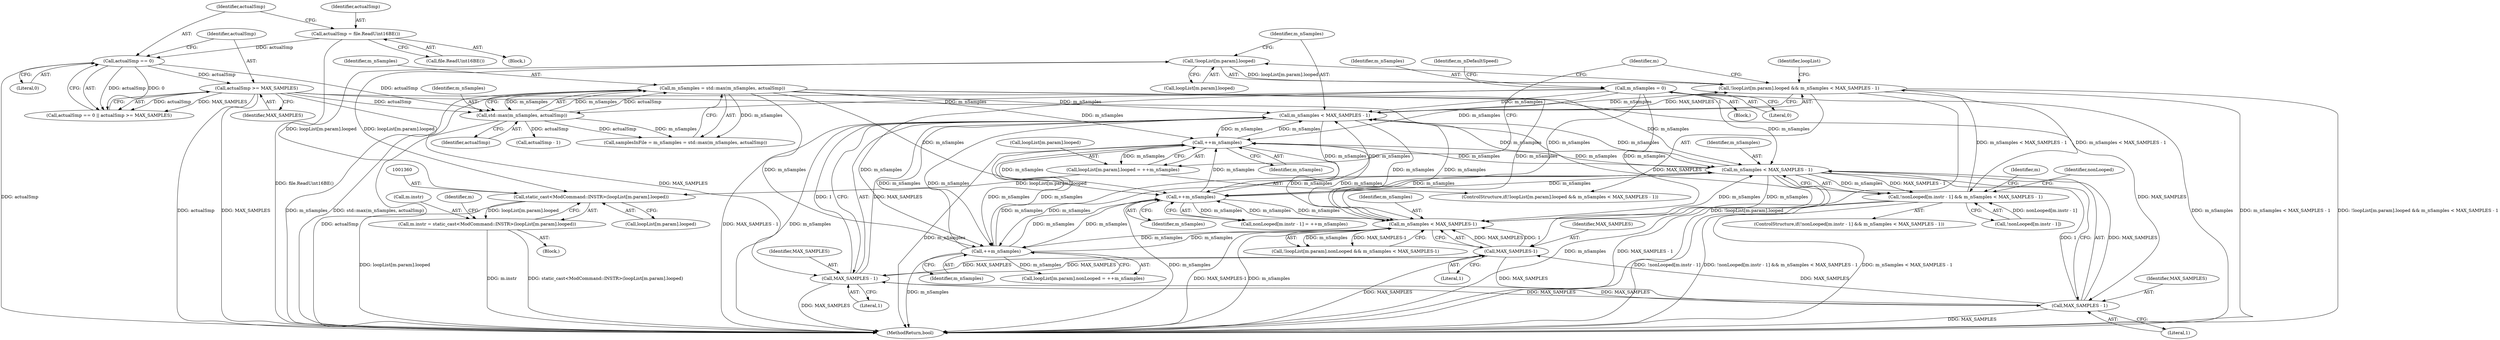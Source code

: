 digraph "0_openmpt_61fc6d3030a4d4283105cb5fb46b27b42fa5575e_1@array" {
"1001332" [label="(Call,!loopList[m.param].looped)"];
"1001359" [label="(Call,static_cast<ModCommand::INSTR>(loopList[m.param].looped))"];
"1001332" [label="(Call,!loopList[m.param].looped)"];
"1001345" [label="(Call,loopList[m.param].looped = ++m_nSamples)"];
"1001353" [label="(Call,++m_nSamples)"];
"1001438" [label="(Call,m_nSamples < MAX_SAMPLES - 1)"];
"1001451" [label="(Call,++m_nSamples)"];
"1001519" [label="(Call,m_nSamples < MAX_SAMPLES-1)"];
"1000254" [label="(Call,m_nSamples = std::max(m_nSamples, actualSmp))"];
"1000256" [label="(Call,std::max(m_nSamples, actualSmp))"];
"1000165" [label="(Call,m_nSamples = 0)"];
"1000222" [label="(Call,actualSmp == 0)"];
"1000217" [label="(Call,actualSmp = file.ReadUint16BE())"];
"1000225" [label="(Call,actualSmp >= MAX_SAMPLES)"];
"1001340" [label="(Call,m_nSamples < MAX_SAMPLES - 1)"];
"1001532" [label="(Call,++m_nSamples)"];
"1001342" [label="(Call,MAX_SAMPLES - 1)"];
"1001521" [label="(Call,MAX_SAMPLES-1)"];
"1001440" [label="(Call,MAX_SAMPLES - 1)"];
"1001331" [label="(Call,!loopList[m.param].looped && m_nSamples < MAX_SAMPLES - 1)"];
"1001429" [label="(Call,!nonLooped[m.instr - 1] && m_nSamples < MAX_SAMPLES - 1)"];
"1001355" [label="(Call,m.instr = static_cast<ModCommand::INSTR>(loopList[m.param].looped))"];
"1001519" [label="(Call,m_nSamples < MAX_SAMPLES-1)"];
"1001428" [label="(ControlStructure,if(!nonLooped[m.instr - 1] && m_nSamples < MAX_SAMPLES - 1))"];
"1001333" [label="(Call,loopList[m.param].looped)"];
"1000258" [label="(Identifier,actualSmp)"];
"1000222" [label="(Call,actualSmp == 0)"];
"1001344" [label="(Literal,1)"];
"1001357" [label="(Identifier,m)"];
"1001346" [label="(Call,loopList[m.param].looped)"];
"1000254" [label="(Call,m_nSamples = std::max(m_nSamples, actualSmp))"];
"1001523" [label="(Literal,1)"];
"1000136" [label="(Block,)"];
"1001452" [label="(Identifier,m_nSamples)"];
"1001430" [label="(Call,!nonLooped[m.instr - 1])"];
"1001442" [label="(Literal,1)"];
"1001341" [label="(Identifier,m_nSamples)"];
"1001359" [label="(Call,static_cast<ModCommand::INSTR>(loopList[m.param].looped))"];
"1000252" [label="(Call,samplesInFile = m_nSamples = std::max(m_nSamples, actualSmp))"];
"1001356" [label="(Call,m.instr)"];
"1000255" [label="(Identifier,m_nSamples)"];
"1002182" [label="(MethodReturn,bool)"];
"1001354" [label="(Identifier,m_nSamples)"];
"1001522" [label="(Identifier,MAX_SAMPLES)"];
"1001533" [label="(Identifier,m_nSamples)"];
"1001329" [label="(Block,)"];
"1001355" [label="(Call,m.instr = static_cast<ModCommand::INSTR>(loopList[m.param].looped))"];
"1001331" [label="(Call,!loopList[m.param].looped && m_nSamples < MAX_SAMPLES - 1)"];
"1001361" [label="(Call,loopList[m.param].looped)"];
"1000219" [label="(Call,file.ReadUint16BE())"];
"1001455" [label="(Identifier,m)"];
"1000218" [label="(Identifier,actualSmp)"];
"1001429" [label="(Call,!nonLooped[m.instr - 1] && m_nSamples < MAX_SAMPLES - 1)"];
"1001532" [label="(Call,++m_nSamples)"];
"1000221" [label="(Call,actualSmp == 0 || actualSmp >= MAX_SAMPLES)"];
"1001345" [label="(Call,loopList[m.param].looped = ++m_nSamples)"];
"1001348" [label="(Identifier,loopList)"];
"1000169" [label="(Identifier,m_nDefaultSpeed)"];
"1000257" [label="(Identifier,m_nSamples)"];
"1000226" [label="(Identifier,actualSmp)"];
"1000223" [label="(Identifier,actualSmp)"];
"1001438" [label="(Call,m_nSamples < MAX_SAMPLES - 1)"];
"1000360" [label="(Call,actualSmp - 1)"];
"1001332" [label="(Call,!loopList[m.param].looped)"];
"1001441" [label="(Identifier,MAX_SAMPLES)"];
"1001330" [label="(ControlStructure,if(!loopList[m.param].looped && m_nSamples < MAX_SAMPLES - 1))"];
"1001353" [label="(Call,++m_nSamples)"];
"1001510" [label="(Call,!loopList[m.param].nonLooped && m_nSamples < MAX_SAMPLES-1)"];
"1000166" [label="(Identifier,m_nSamples)"];
"1001520" [label="(Identifier,m_nSamples)"];
"1000225" [label="(Call,actualSmp >= MAX_SAMPLES)"];
"1000217" [label="(Call,actualSmp = file.ReadUint16BE())"];
"1001342" [label="(Call,MAX_SAMPLES - 1)"];
"1001340" [label="(Call,m_nSamples < MAX_SAMPLES - 1)"];
"1000227" [label="(Identifier,MAX_SAMPLES)"];
"1001451" [label="(Call,++m_nSamples)"];
"1000165" [label="(Call,m_nSamples = 0)"];
"1001440" [label="(Call,MAX_SAMPLES - 1)"];
"1000215" [label="(Block,)"];
"1000256" [label="(Call,std::max(m_nSamples, actualSmp))"];
"1001521" [label="(Call,MAX_SAMPLES-1)"];
"1001439" [label="(Identifier,m_nSamples)"];
"1001370" [label="(Identifier,m)"];
"1001343" [label="(Identifier,MAX_SAMPLES)"];
"1001443" [label="(Call,nonLooped[m.instr - 1] = ++m_nSamples)"];
"1000224" [label="(Literal,0)"];
"1001524" [label="(Call,loopList[m.param].nonLooped = ++m_nSamples)"];
"1000167" [label="(Literal,0)"];
"1001445" [label="(Identifier,nonLooped)"];
"1001332" -> "1001331"  [label="AST: "];
"1001332" -> "1001333"  [label="CFG: "];
"1001333" -> "1001332"  [label="AST: "];
"1001341" -> "1001332"  [label="CFG: "];
"1001331" -> "1001332"  [label="CFG: "];
"1001332" -> "1001331"  [label="DDG: loopList[m.param].looped"];
"1001359" -> "1001332"  [label="DDG: loopList[m.param].looped"];
"1001332" -> "1001359"  [label="DDG: loopList[m.param].looped"];
"1001359" -> "1001355"  [label="AST: "];
"1001359" -> "1001361"  [label="CFG: "];
"1001360" -> "1001359"  [label="AST: "];
"1001361" -> "1001359"  [label="AST: "];
"1001355" -> "1001359"  [label="CFG: "];
"1001359" -> "1002182"  [label="DDG: loopList[m.param].looped"];
"1001359" -> "1001355"  [label="DDG: loopList[m.param].looped"];
"1001345" -> "1001359"  [label="DDG: loopList[m.param].looped"];
"1001345" -> "1001330"  [label="AST: "];
"1001345" -> "1001353"  [label="CFG: "];
"1001346" -> "1001345"  [label="AST: "];
"1001353" -> "1001345"  [label="AST: "];
"1001357" -> "1001345"  [label="CFG: "];
"1001353" -> "1001345"  [label="DDG: m_nSamples"];
"1001353" -> "1001354"  [label="CFG: "];
"1001354" -> "1001353"  [label="AST: "];
"1001353" -> "1002182"  [label="DDG: m_nSamples"];
"1001353" -> "1001340"  [label="DDG: m_nSamples"];
"1001438" -> "1001353"  [label="DDG: m_nSamples"];
"1001451" -> "1001353"  [label="DDG: m_nSamples"];
"1001519" -> "1001353"  [label="DDG: m_nSamples"];
"1000254" -> "1001353"  [label="DDG: m_nSamples"];
"1001340" -> "1001353"  [label="DDG: m_nSamples"];
"1000165" -> "1001353"  [label="DDG: m_nSamples"];
"1001532" -> "1001353"  [label="DDG: m_nSamples"];
"1001353" -> "1001438"  [label="DDG: m_nSamples"];
"1001353" -> "1001451"  [label="DDG: m_nSamples"];
"1001353" -> "1001519"  [label="DDG: m_nSamples"];
"1001353" -> "1001532"  [label="DDG: m_nSamples"];
"1001438" -> "1001429"  [label="AST: "];
"1001438" -> "1001440"  [label="CFG: "];
"1001439" -> "1001438"  [label="AST: "];
"1001440" -> "1001438"  [label="AST: "];
"1001429" -> "1001438"  [label="CFG: "];
"1001438" -> "1002182"  [label="DDG: m_nSamples"];
"1001438" -> "1002182"  [label="DDG: MAX_SAMPLES - 1"];
"1001438" -> "1001340"  [label="DDG: m_nSamples"];
"1001438" -> "1001429"  [label="DDG: m_nSamples"];
"1001438" -> "1001429"  [label="DDG: MAX_SAMPLES - 1"];
"1001451" -> "1001438"  [label="DDG: m_nSamples"];
"1001519" -> "1001438"  [label="DDG: m_nSamples"];
"1000254" -> "1001438"  [label="DDG: m_nSamples"];
"1001340" -> "1001438"  [label="DDG: m_nSamples"];
"1000165" -> "1001438"  [label="DDG: m_nSamples"];
"1001532" -> "1001438"  [label="DDG: m_nSamples"];
"1001440" -> "1001438"  [label="DDG: MAX_SAMPLES"];
"1001440" -> "1001438"  [label="DDG: 1"];
"1001438" -> "1001451"  [label="DDG: m_nSamples"];
"1001438" -> "1001519"  [label="DDG: m_nSamples"];
"1001438" -> "1001532"  [label="DDG: m_nSamples"];
"1001451" -> "1001443"  [label="AST: "];
"1001451" -> "1001452"  [label="CFG: "];
"1001452" -> "1001451"  [label="AST: "];
"1001443" -> "1001451"  [label="CFG: "];
"1001451" -> "1002182"  [label="DDG: m_nSamples"];
"1001451" -> "1001340"  [label="DDG: m_nSamples"];
"1001451" -> "1001443"  [label="DDG: m_nSamples"];
"1001519" -> "1001451"  [label="DDG: m_nSamples"];
"1000254" -> "1001451"  [label="DDG: m_nSamples"];
"1001340" -> "1001451"  [label="DDG: m_nSamples"];
"1000165" -> "1001451"  [label="DDG: m_nSamples"];
"1001532" -> "1001451"  [label="DDG: m_nSamples"];
"1001451" -> "1001519"  [label="DDG: m_nSamples"];
"1001451" -> "1001532"  [label="DDG: m_nSamples"];
"1001519" -> "1001510"  [label="AST: "];
"1001519" -> "1001521"  [label="CFG: "];
"1001520" -> "1001519"  [label="AST: "];
"1001521" -> "1001519"  [label="AST: "];
"1001510" -> "1001519"  [label="CFG: "];
"1001519" -> "1002182"  [label="DDG: MAX_SAMPLES-1"];
"1001519" -> "1002182"  [label="DDG: m_nSamples"];
"1001519" -> "1001340"  [label="DDG: m_nSamples"];
"1001519" -> "1001510"  [label="DDG: m_nSamples"];
"1001519" -> "1001510"  [label="DDG: MAX_SAMPLES-1"];
"1000254" -> "1001519"  [label="DDG: m_nSamples"];
"1001340" -> "1001519"  [label="DDG: m_nSamples"];
"1000165" -> "1001519"  [label="DDG: m_nSamples"];
"1001532" -> "1001519"  [label="DDG: m_nSamples"];
"1001521" -> "1001519"  [label="DDG: MAX_SAMPLES"];
"1001521" -> "1001519"  [label="DDG: 1"];
"1001519" -> "1001532"  [label="DDG: m_nSamples"];
"1000254" -> "1000252"  [label="AST: "];
"1000254" -> "1000256"  [label="CFG: "];
"1000255" -> "1000254"  [label="AST: "];
"1000256" -> "1000254"  [label="AST: "];
"1000252" -> "1000254"  [label="CFG: "];
"1000254" -> "1002182"  [label="DDG: m_nSamples"];
"1000254" -> "1002182"  [label="DDG: std::max(m_nSamples, actualSmp)"];
"1000254" -> "1000252"  [label="DDG: m_nSamples"];
"1000256" -> "1000254"  [label="DDG: m_nSamples"];
"1000256" -> "1000254"  [label="DDG: actualSmp"];
"1000254" -> "1000256"  [label="DDG: m_nSamples"];
"1000254" -> "1001340"  [label="DDG: m_nSamples"];
"1000254" -> "1001532"  [label="DDG: m_nSamples"];
"1000256" -> "1000258"  [label="CFG: "];
"1000257" -> "1000256"  [label="AST: "];
"1000258" -> "1000256"  [label="AST: "];
"1000256" -> "1002182"  [label="DDG: actualSmp"];
"1000256" -> "1000252"  [label="DDG: m_nSamples"];
"1000256" -> "1000252"  [label="DDG: actualSmp"];
"1000165" -> "1000256"  [label="DDG: m_nSamples"];
"1000222" -> "1000256"  [label="DDG: actualSmp"];
"1000225" -> "1000256"  [label="DDG: actualSmp"];
"1000256" -> "1000360"  [label="DDG: actualSmp"];
"1000165" -> "1000136"  [label="AST: "];
"1000165" -> "1000167"  [label="CFG: "];
"1000166" -> "1000165"  [label="AST: "];
"1000167" -> "1000165"  [label="AST: "];
"1000169" -> "1000165"  [label="CFG: "];
"1000165" -> "1002182"  [label="DDG: m_nSamples"];
"1000165" -> "1001340"  [label="DDG: m_nSamples"];
"1000165" -> "1001532"  [label="DDG: m_nSamples"];
"1000222" -> "1000221"  [label="AST: "];
"1000222" -> "1000224"  [label="CFG: "];
"1000223" -> "1000222"  [label="AST: "];
"1000224" -> "1000222"  [label="AST: "];
"1000226" -> "1000222"  [label="CFG: "];
"1000221" -> "1000222"  [label="CFG: "];
"1000222" -> "1002182"  [label="DDG: actualSmp"];
"1000222" -> "1000221"  [label="DDG: actualSmp"];
"1000222" -> "1000221"  [label="DDG: 0"];
"1000217" -> "1000222"  [label="DDG: actualSmp"];
"1000222" -> "1000225"  [label="DDG: actualSmp"];
"1000217" -> "1000215"  [label="AST: "];
"1000217" -> "1000219"  [label="CFG: "];
"1000218" -> "1000217"  [label="AST: "];
"1000219" -> "1000217"  [label="AST: "];
"1000223" -> "1000217"  [label="CFG: "];
"1000217" -> "1002182"  [label="DDG: file.ReadUint16BE()"];
"1000225" -> "1000221"  [label="AST: "];
"1000225" -> "1000227"  [label="CFG: "];
"1000226" -> "1000225"  [label="AST: "];
"1000227" -> "1000225"  [label="AST: "];
"1000221" -> "1000225"  [label="CFG: "];
"1000225" -> "1002182"  [label="DDG: MAX_SAMPLES"];
"1000225" -> "1002182"  [label="DDG: actualSmp"];
"1000225" -> "1000221"  [label="DDG: actualSmp"];
"1000225" -> "1000221"  [label="DDG: MAX_SAMPLES"];
"1000225" -> "1001342"  [label="DDG: MAX_SAMPLES"];
"1000225" -> "1001440"  [label="DDG: MAX_SAMPLES"];
"1000225" -> "1001521"  [label="DDG: MAX_SAMPLES"];
"1001340" -> "1001331"  [label="AST: "];
"1001340" -> "1001342"  [label="CFG: "];
"1001341" -> "1001340"  [label="AST: "];
"1001342" -> "1001340"  [label="AST: "];
"1001331" -> "1001340"  [label="CFG: "];
"1001340" -> "1002182"  [label="DDG: MAX_SAMPLES - 1"];
"1001340" -> "1002182"  [label="DDG: m_nSamples"];
"1001340" -> "1001331"  [label="DDG: m_nSamples"];
"1001340" -> "1001331"  [label="DDG: MAX_SAMPLES - 1"];
"1001532" -> "1001340"  [label="DDG: m_nSamples"];
"1001342" -> "1001340"  [label="DDG: MAX_SAMPLES"];
"1001342" -> "1001340"  [label="DDG: 1"];
"1001340" -> "1001532"  [label="DDG: m_nSamples"];
"1001532" -> "1001524"  [label="AST: "];
"1001532" -> "1001533"  [label="CFG: "];
"1001533" -> "1001532"  [label="AST: "];
"1001524" -> "1001532"  [label="CFG: "];
"1001532" -> "1002182"  [label="DDG: m_nSamples"];
"1001532" -> "1001524"  [label="DDG: m_nSamples"];
"1001342" -> "1001344"  [label="CFG: "];
"1001343" -> "1001342"  [label="AST: "];
"1001344" -> "1001342"  [label="AST: "];
"1001342" -> "1002182"  [label="DDG: MAX_SAMPLES"];
"1001521" -> "1001342"  [label="DDG: MAX_SAMPLES"];
"1001440" -> "1001342"  [label="DDG: MAX_SAMPLES"];
"1001342" -> "1001440"  [label="DDG: MAX_SAMPLES"];
"1001342" -> "1001521"  [label="DDG: MAX_SAMPLES"];
"1001521" -> "1001523"  [label="CFG: "];
"1001522" -> "1001521"  [label="AST: "];
"1001523" -> "1001521"  [label="AST: "];
"1001521" -> "1002182"  [label="DDG: MAX_SAMPLES"];
"1001521" -> "1001440"  [label="DDG: MAX_SAMPLES"];
"1001440" -> "1001521"  [label="DDG: MAX_SAMPLES"];
"1001440" -> "1001442"  [label="CFG: "];
"1001441" -> "1001440"  [label="AST: "];
"1001442" -> "1001440"  [label="AST: "];
"1001440" -> "1002182"  [label="DDG: MAX_SAMPLES"];
"1001331" -> "1001330"  [label="AST: "];
"1001348" -> "1001331"  [label="CFG: "];
"1001357" -> "1001331"  [label="CFG: "];
"1001331" -> "1002182"  [label="DDG: !loopList[m.param].looped"];
"1001331" -> "1002182"  [label="DDG: m_nSamples < MAX_SAMPLES - 1"];
"1001331" -> "1002182"  [label="DDG: !loopList[m.param].looped && m_nSamples < MAX_SAMPLES - 1"];
"1001429" -> "1001331"  [label="DDG: m_nSamples < MAX_SAMPLES - 1"];
"1001331" -> "1001429"  [label="DDG: m_nSamples < MAX_SAMPLES - 1"];
"1001429" -> "1001428"  [label="AST: "];
"1001429" -> "1001430"  [label="CFG: "];
"1001430" -> "1001429"  [label="AST: "];
"1001445" -> "1001429"  [label="CFG: "];
"1001455" -> "1001429"  [label="CFG: "];
"1001429" -> "1002182"  [label="DDG: !nonLooped[m.instr - 1] && m_nSamples < MAX_SAMPLES - 1"];
"1001429" -> "1002182"  [label="DDG: m_nSamples < MAX_SAMPLES - 1"];
"1001429" -> "1002182"  [label="DDG: !nonLooped[m.instr - 1]"];
"1001430" -> "1001429"  [label="DDG: nonLooped[m.instr - 1]"];
"1001355" -> "1001329"  [label="AST: "];
"1001356" -> "1001355"  [label="AST: "];
"1001370" -> "1001355"  [label="CFG: "];
"1001355" -> "1002182"  [label="DDG: static_cast<ModCommand::INSTR>(loopList[m.param].looped)"];
"1001355" -> "1002182"  [label="DDG: m.instr"];
}
